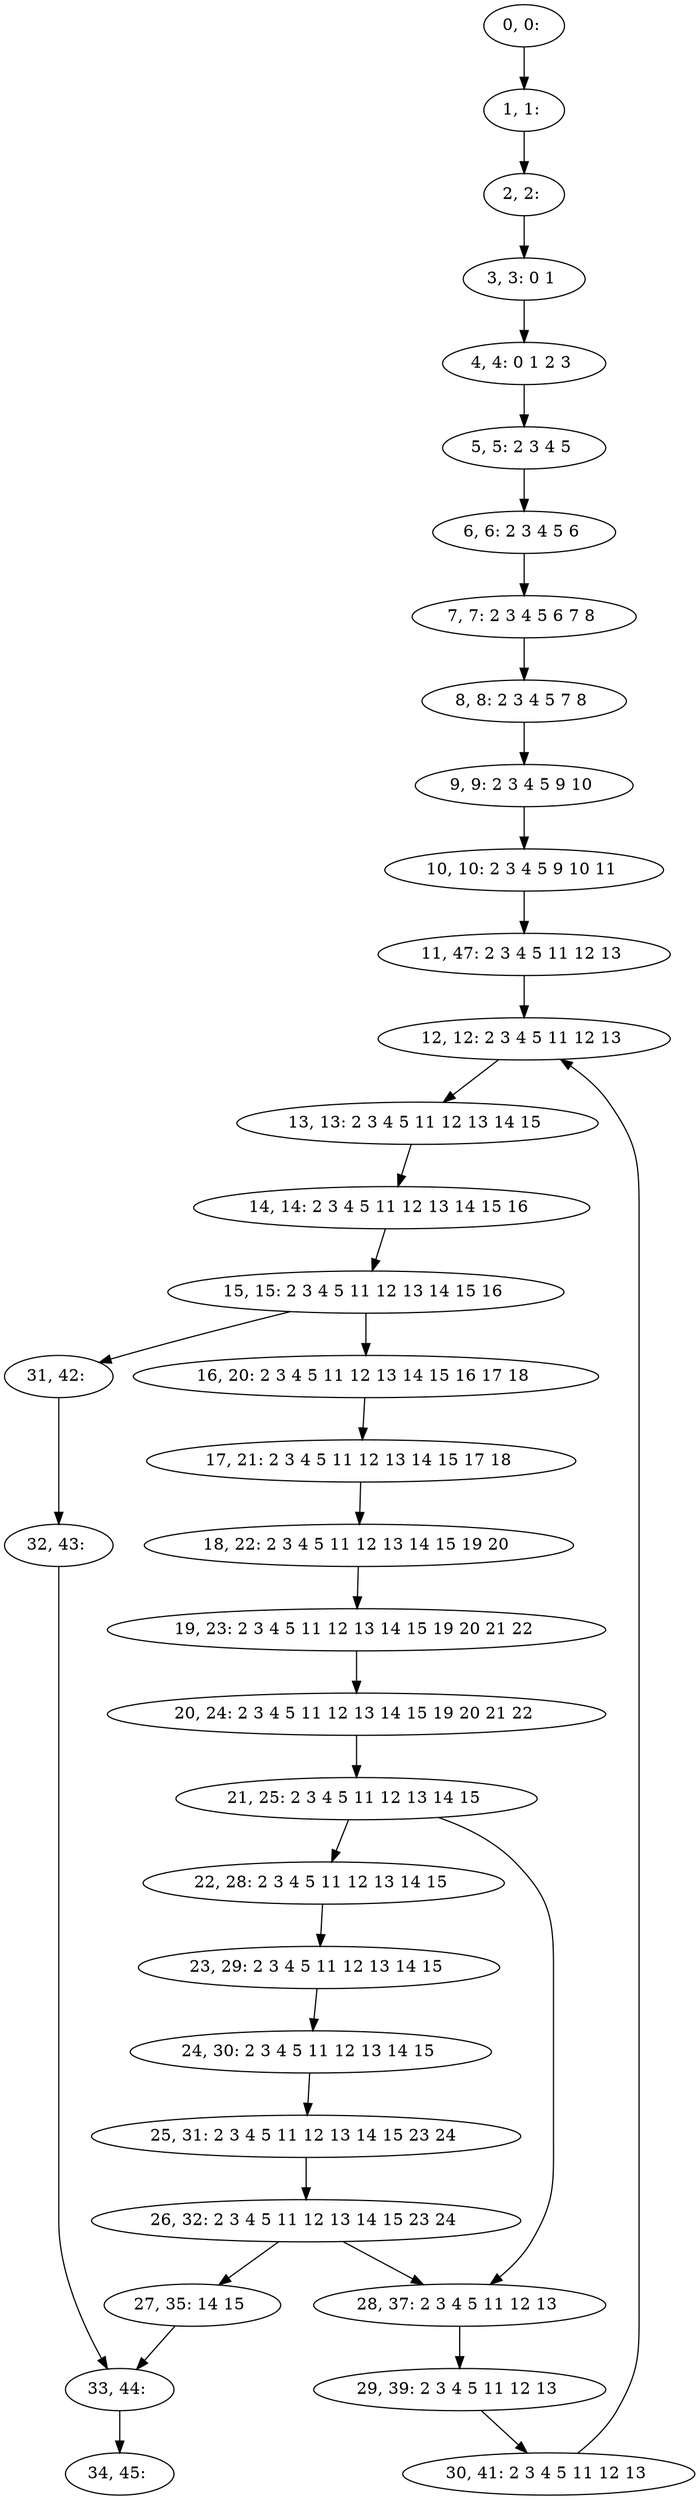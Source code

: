 digraph G {
0[label="0, 0: "];
1[label="1, 1: "];
2[label="2, 2: "];
3[label="3, 3: 0 1 "];
4[label="4, 4: 0 1 2 3 "];
5[label="5, 5: 2 3 4 5 "];
6[label="6, 6: 2 3 4 5 6 "];
7[label="7, 7: 2 3 4 5 6 7 8 "];
8[label="8, 8: 2 3 4 5 7 8 "];
9[label="9, 9: 2 3 4 5 9 10 "];
10[label="10, 10: 2 3 4 5 9 10 11 "];
11[label="11, 47: 2 3 4 5 11 12 13 "];
12[label="12, 12: 2 3 4 5 11 12 13 "];
13[label="13, 13: 2 3 4 5 11 12 13 14 15 "];
14[label="14, 14: 2 3 4 5 11 12 13 14 15 16 "];
15[label="15, 15: 2 3 4 5 11 12 13 14 15 16 "];
16[label="16, 20: 2 3 4 5 11 12 13 14 15 16 17 18 "];
17[label="17, 21: 2 3 4 5 11 12 13 14 15 17 18 "];
18[label="18, 22: 2 3 4 5 11 12 13 14 15 19 20 "];
19[label="19, 23: 2 3 4 5 11 12 13 14 15 19 20 21 22 "];
20[label="20, 24: 2 3 4 5 11 12 13 14 15 19 20 21 22 "];
21[label="21, 25: 2 3 4 5 11 12 13 14 15 "];
22[label="22, 28: 2 3 4 5 11 12 13 14 15 "];
23[label="23, 29: 2 3 4 5 11 12 13 14 15 "];
24[label="24, 30: 2 3 4 5 11 12 13 14 15 "];
25[label="25, 31: 2 3 4 5 11 12 13 14 15 23 24 "];
26[label="26, 32: 2 3 4 5 11 12 13 14 15 23 24 "];
27[label="27, 35: 14 15 "];
28[label="28, 37: 2 3 4 5 11 12 13 "];
29[label="29, 39: 2 3 4 5 11 12 13 "];
30[label="30, 41: 2 3 4 5 11 12 13 "];
31[label="31, 42: "];
32[label="32, 43: "];
33[label="33, 44: "];
34[label="34, 45: "];
0->1 ;
1->2 ;
2->3 ;
3->4 ;
4->5 ;
5->6 ;
6->7 ;
7->8 ;
8->9 ;
9->10 ;
10->11 ;
11->12 ;
12->13 ;
13->14 ;
14->15 ;
15->16 ;
15->31 ;
16->17 ;
17->18 ;
18->19 ;
19->20 ;
20->21 ;
21->22 ;
21->28 ;
22->23 ;
23->24 ;
24->25 ;
25->26 ;
26->27 ;
26->28 ;
27->33 ;
28->29 ;
29->30 ;
30->12 ;
31->32 ;
32->33 ;
33->34 ;
}
